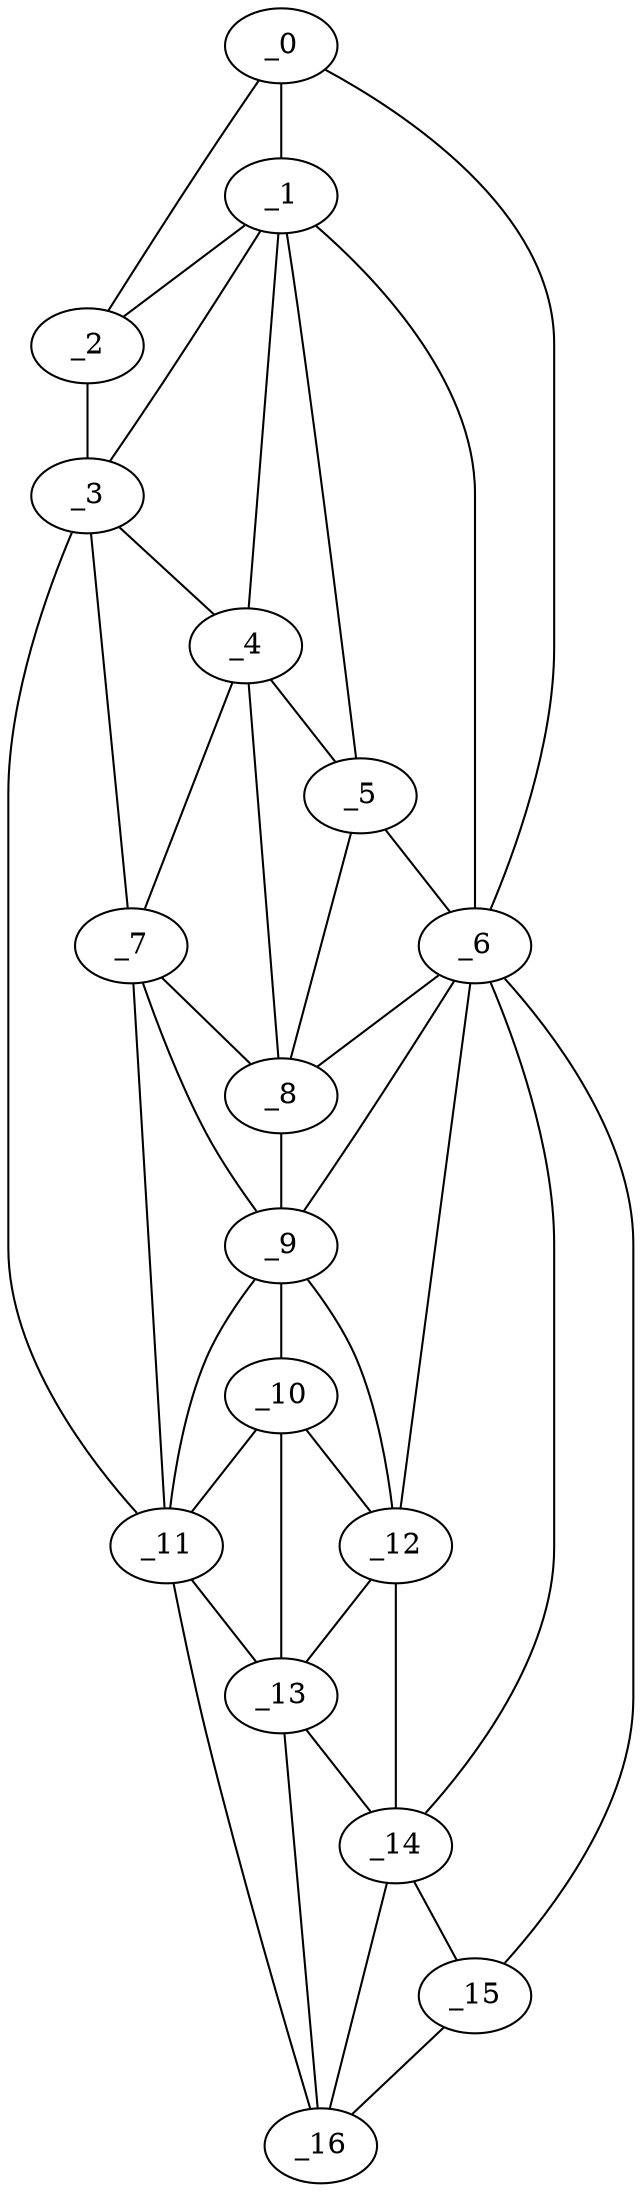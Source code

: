 graph "obj23__225.gxl" {
	_0	 [x=9,
		y=46];
	_1	 [x=32,
		y=53];
	_0 -- _1	 [valence=2];
	_2	 [x=38,
		y=35];
	_0 -- _2	 [valence=1];
	_6	 [x=66,
		y=78];
	_0 -- _6	 [valence=1];
	_1 -- _2	 [valence=2];
	_3	 [x=52,
		y=40];
	_1 -- _3	 [valence=1];
	_4	 [x=59,
		y=54];
	_1 -- _4	 [valence=2];
	_5	 [x=59,
		y=64];
	_1 -- _5	 [valence=1];
	_1 -- _6	 [valence=2];
	_2 -- _3	 [valence=1];
	_3 -- _4	 [valence=2];
	_7	 [x=67,
		y=49];
	_3 -- _7	 [valence=2];
	_11	 [x=92,
		y=57];
	_3 -- _11	 [valence=1];
	_4 -- _5	 [valence=2];
	_4 -- _7	 [valence=2];
	_8	 [x=67,
		y=65];
	_4 -- _8	 [valence=1];
	_5 -- _6	 [valence=1];
	_5 -- _8	 [valence=2];
	_6 -- _8	 [valence=1];
	_9	 [x=85,
		y=67];
	_6 -- _9	 [valence=2];
	_12	 [x=97,
		y=74];
	_6 -- _12	 [valence=2];
	_14	 [x=114,
		y=78];
	_6 -- _14	 [valence=1];
	_15	 [x=121,
		y=80];
	_6 -- _15	 [valence=1];
	_7 -- _8	 [valence=2];
	_7 -- _9	 [valence=2];
	_7 -- _11	 [valence=1];
	_8 -- _9	 [valence=1];
	_10	 [x=91,
		y=65];
	_9 -- _10	 [valence=2];
	_9 -- _11	 [valence=2];
	_9 -- _12	 [valence=1];
	_10 -- _11	 [valence=2];
	_10 -- _12	 [valence=2];
	_13	 [x=103,
		y=72];
	_10 -- _13	 [valence=2];
	_11 -- _13	 [valence=1];
	_16	 [x=122,
		y=76];
	_11 -- _16	 [valence=1];
	_12 -- _13	 [valence=2];
	_12 -- _14	 [valence=2];
	_13 -- _14	 [valence=2];
	_13 -- _16	 [valence=2];
	_14 -- _15	 [valence=1];
	_14 -- _16	 [valence=1];
	_15 -- _16	 [valence=1];
}

